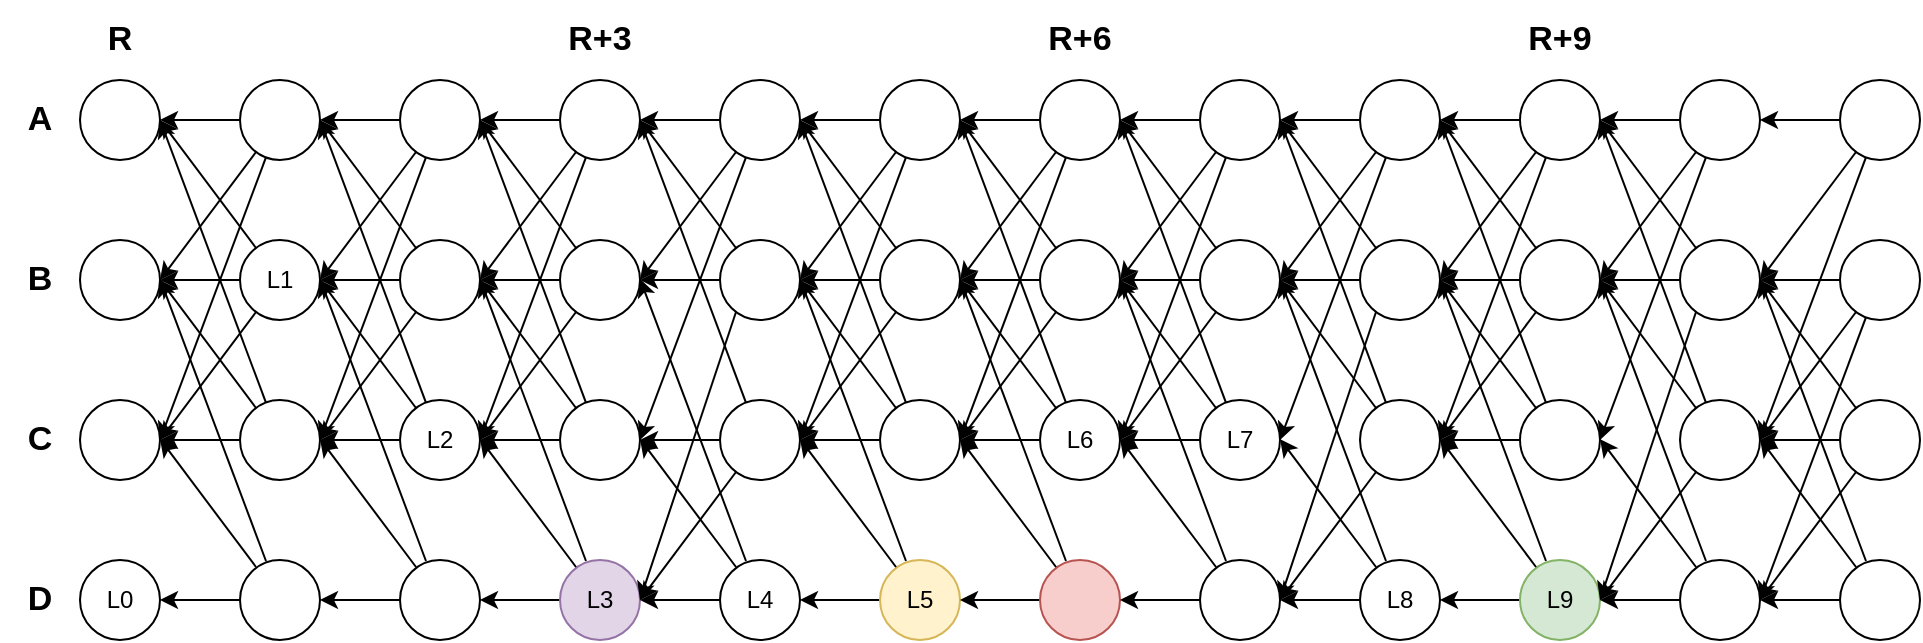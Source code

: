 <mxfile version="21.8.0" type="github">
  <diagram id="mJnQ7kA8vcGXTsiUwfmz" name="Page-1">
    <mxGraphModel dx="1003" dy="666" grid="1" gridSize="10" guides="1" tooltips="1" connect="1" arrows="1" fold="1" page="1" pageScale="1" pageWidth="827" pageHeight="1169" math="0" shadow="0">
      <root>
        <mxCell id="0" />
        <mxCell id="1" parent="0" />
        <mxCell id="a0pgNR50lADF92noRS6k-1" value="" style="ellipse;whiteSpace=wrap;html=1;aspect=fixed;" parent="1" vertex="1">
          <mxGeometry x="80" y="80" width="40" height="40" as="geometry" />
        </mxCell>
        <mxCell id="a0pgNR50lADF92noRS6k-2" value="&lt;b&gt;&lt;font style=&quot;font-size: 17px;&quot;&gt;A&lt;/font&gt;&lt;/b&gt;" style="text;html=1;align=center;verticalAlign=middle;whiteSpace=wrap;rounded=0;" parent="1" vertex="1">
          <mxGeometry x="40" y="80" width="40" height="40" as="geometry" />
        </mxCell>
        <mxCell id="a0pgNR50lADF92noRS6k-3" value="" style="ellipse;whiteSpace=wrap;html=1;aspect=fixed;" parent="1" vertex="1">
          <mxGeometry x="80" y="160" width="40" height="40" as="geometry" />
        </mxCell>
        <mxCell id="a0pgNR50lADF92noRS6k-4" value="&lt;b&gt;&lt;font style=&quot;font-size: 17px;&quot;&gt;B&lt;/font&gt;&lt;/b&gt;" style="text;html=1;align=center;verticalAlign=middle;whiteSpace=wrap;rounded=0;" parent="1" vertex="1">
          <mxGeometry x="40" y="160" width="40" height="40" as="geometry" />
        </mxCell>
        <mxCell id="a0pgNR50lADF92noRS6k-5" value="" style="ellipse;whiteSpace=wrap;html=1;aspect=fixed;" parent="1" vertex="1">
          <mxGeometry x="80" y="240" width="40" height="40" as="geometry" />
        </mxCell>
        <mxCell id="a0pgNR50lADF92noRS6k-6" value="&lt;b&gt;&lt;font style=&quot;font-size: 17px;&quot;&gt;C&lt;/font&gt;&lt;/b&gt;" style="text;html=1;align=center;verticalAlign=middle;whiteSpace=wrap;rounded=0;" parent="1" vertex="1">
          <mxGeometry x="40" y="240" width="40" height="40" as="geometry" />
        </mxCell>
        <mxCell id="a0pgNR50lADF92noRS6k-7" value="L0" style="ellipse;whiteSpace=wrap;html=1;aspect=fixed;" parent="1" vertex="1">
          <mxGeometry x="80" y="320" width="40" height="40" as="geometry" />
        </mxCell>
        <mxCell id="a0pgNR50lADF92noRS6k-8" value="&lt;b&gt;&lt;font style=&quot;font-size: 17px;&quot;&gt;D&lt;/font&gt;&lt;/b&gt;" style="text;html=1;align=center;verticalAlign=middle;whiteSpace=wrap;rounded=0;" parent="1" vertex="1">
          <mxGeometry x="40" y="320" width="40" height="40" as="geometry" />
        </mxCell>
        <mxCell id="a0pgNR50lADF92noRS6k-44" style="edgeStyle=orthogonalEdgeStyle;rounded=0;orthogonalLoop=1;jettySize=auto;html=1;entryX=1;entryY=0.5;entryDx=0;entryDy=0;" parent="1" source="a0pgNR50lADF92noRS6k-13" target="a0pgNR50lADF92noRS6k-1" edge="1">
          <mxGeometry relative="1" as="geometry" />
        </mxCell>
        <mxCell id="a0pgNR50lADF92noRS6k-45" style="rounded=0;orthogonalLoop=1;jettySize=auto;html=1;entryX=1;entryY=0.5;entryDx=0;entryDy=0;" parent="1" source="a0pgNR50lADF92noRS6k-13" target="a0pgNR50lADF92noRS6k-3" edge="1">
          <mxGeometry relative="1" as="geometry" />
        </mxCell>
        <mxCell id="a0pgNR50lADF92noRS6k-13" value="" style="ellipse;whiteSpace=wrap;html=1;aspect=fixed;" parent="1" vertex="1">
          <mxGeometry x="160" y="80" width="40" height="40" as="geometry" />
        </mxCell>
        <mxCell id="a0pgNR50lADF92noRS6k-245" style="edgeStyle=orthogonalEdgeStyle;rounded=0;orthogonalLoop=1;jettySize=auto;html=1;entryX=1;entryY=0.5;entryDx=0;entryDy=0;" parent="1" source="a0pgNR50lADF92noRS6k-14" target="a0pgNR50lADF92noRS6k-3" edge="1">
          <mxGeometry relative="1" as="geometry" />
        </mxCell>
        <mxCell id="a0pgNR50lADF92noRS6k-14" value="L1" style="ellipse;whiteSpace=wrap;html=1;aspect=fixed;" parent="1" vertex="1">
          <mxGeometry x="160" y="160" width="40" height="40" as="geometry" />
        </mxCell>
        <mxCell id="a0pgNR50lADF92noRS6k-246" style="edgeStyle=orthogonalEdgeStyle;rounded=0;orthogonalLoop=1;jettySize=auto;html=1;entryX=1;entryY=0.5;entryDx=0;entryDy=0;" parent="1" source="a0pgNR50lADF92noRS6k-15" target="a0pgNR50lADF92noRS6k-5" edge="1">
          <mxGeometry relative="1" as="geometry" />
        </mxCell>
        <mxCell id="a0pgNR50lADF92noRS6k-15" value="" style="ellipse;whiteSpace=wrap;html=1;aspect=fixed;" parent="1" vertex="1">
          <mxGeometry x="160" y="240" width="40" height="40" as="geometry" />
        </mxCell>
        <mxCell id="a0pgNR50lADF92noRS6k-244" style="edgeStyle=orthogonalEdgeStyle;rounded=0;orthogonalLoop=1;jettySize=auto;html=1;" parent="1" source="a0pgNR50lADF92noRS6k-16" edge="1">
          <mxGeometry relative="1" as="geometry">
            <mxPoint x="120" y="340" as="targetPoint" />
          </mxGeometry>
        </mxCell>
        <mxCell id="a0pgNR50lADF92noRS6k-16" value="" style="ellipse;whiteSpace=wrap;html=1;aspect=fixed;" parent="1" vertex="1">
          <mxGeometry x="160" y="320" width="40" height="40" as="geometry" />
        </mxCell>
        <mxCell id="a0pgNR50lADF92noRS6k-41" value="&lt;b&gt;&lt;font style=&quot;font-size: 17px;&quot;&gt;R&lt;/font&gt;&lt;/b&gt;" style="text;html=1;strokeColor=none;fillColor=none;align=center;verticalAlign=middle;whiteSpace=wrap;rounded=0;" parent="1" vertex="1">
          <mxGeometry x="80" y="40" width="40" height="40" as="geometry" />
        </mxCell>
        <mxCell id="a0pgNR50lADF92noRS6k-42" value="&lt;b&gt;&lt;font style=&quot;font-size: 17px;&quot;&gt;R+3&lt;/font&gt;&lt;/b&gt;" style="text;html=1;strokeColor=none;fillColor=none;align=center;verticalAlign=middle;whiteSpace=wrap;rounded=0;" parent="1" vertex="1">
          <mxGeometry x="320" y="40" width="40" height="40" as="geometry" />
        </mxCell>
        <mxCell id="a0pgNR50lADF92noRS6k-43" value="&lt;b&gt;&lt;font style=&quot;font-size: 17px;&quot;&gt;R+6&lt;/font&gt;&lt;/b&gt;" style="text;html=1;strokeColor=none;fillColor=none;align=center;verticalAlign=middle;whiteSpace=wrap;rounded=0;" parent="1" vertex="1">
          <mxGeometry x="560" y="40" width="40" height="40" as="geometry" />
        </mxCell>
        <mxCell id="a0pgNR50lADF92noRS6k-46" style="rounded=0;orthogonalLoop=1;jettySize=auto;html=1;entryX=1;entryY=0.5;entryDx=0;entryDy=0;" parent="1" source="a0pgNR50lADF92noRS6k-13" target="a0pgNR50lADF92noRS6k-5" edge="1">
          <mxGeometry relative="1" as="geometry">
            <mxPoint x="178" y="126" as="sourcePoint" />
            <mxPoint x="130" y="190" as="targetPoint" />
          </mxGeometry>
        </mxCell>
        <mxCell id="a0pgNR50lADF92noRS6k-68" style="rounded=0;orthogonalLoop=1;jettySize=auto;html=1;entryX=1;entryY=0.5;entryDx=0;entryDy=0;" parent="1" edge="1">
          <mxGeometry relative="1" as="geometry">
            <mxPoint x="168" y="196" as="sourcePoint" />
            <mxPoint x="120" y="260" as="targetPoint" />
          </mxGeometry>
        </mxCell>
        <mxCell id="a0pgNR50lADF92noRS6k-69" style="rounded=0;orthogonalLoop=1;jettySize=auto;html=1;entryX=1;entryY=0.5;entryDx=0;entryDy=0;" parent="1" source="a0pgNR50lADF92noRS6k-14" target="a0pgNR50lADF92noRS6k-1" edge="1">
          <mxGeometry relative="1" as="geometry">
            <mxPoint x="173" y="199" as="sourcePoint" />
            <mxPoint x="120" y="340" as="targetPoint" />
          </mxGeometry>
        </mxCell>
        <mxCell id="a0pgNR50lADF92noRS6k-89" style="rounded=0;orthogonalLoop=1;jettySize=auto;html=1;entryX=1;entryY=0.5;entryDx=0;entryDy=0;" parent="1" source="a0pgNR50lADF92noRS6k-15" target="a0pgNR50lADF92noRS6k-1" edge="1">
          <mxGeometry relative="1" as="geometry">
            <mxPoint x="168" y="276" as="sourcePoint" />
            <mxPoint x="120" y="340" as="targetPoint" />
          </mxGeometry>
        </mxCell>
        <mxCell id="a0pgNR50lADF92noRS6k-90" style="rounded=0;orthogonalLoop=1;jettySize=auto;html=1;entryX=1;entryY=0.5;entryDx=0;entryDy=0;" parent="1" edge="1">
          <mxGeometry relative="1" as="geometry">
            <mxPoint x="168" y="244" as="sourcePoint" />
            <mxPoint x="120" y="180" as="targetPoint" />
          </mxGeometry>
        </mxCell>
        <mxCell id="a0pgNR50lADF92noRS6k-98" style="rounded=0;orthogonalLoop=1;jettySize=auto;html=1;entryX=1;entryY=0.5;entryDx=0;entryDy=0;" parent="1" edge="1">
          <mxGeometry relative="1" as="geometry">
            <mxPoint x="173" y="320.5" as="sourcePoint" />
            <mxPoint x="120" y="179.5" as="targetPoint" />
          </mxGeometry>
        </mxCell>
        <mxCell id="a0pgNR50lADF92noRS6k-99" style="rounded=0;orthogonalLoop=1;jettySize=auto;html=1;entryX=1;entryY=0.5;entryDx=0;entryDy=0;" parent="1" edge="1">
          <mxGeometry relative="1" as="geometry">
            <mxPoint x="168" y="323.5" as="sourcePoint" />
            <mxPoint x="120" y="259.5" as="targetPoint" />
          </mxGeometry>
        </mxCell>
        <mxCell id="a0pgNR50lADF92noRS6k-133" style="rounded=0;orthogonalLoop=1;jettySize=auto;html=1;entryX=1;entryY=0.5;entryDx=0;entryDy=0;" parent="1" source="a0pgNR50lADF92noRS6k-134" edge="1">
          <mxGeometry relative="1" as="geometry">
            <mxPoint x="200" y="180" as="targetPoint" />
          </mxGeometry>
        </mxCell>
        <mxCell id="a0pgNR50lADF92noRS6k-250" style="edgeStyle=orthogonalEdgeStyle;rounded=0;orthogonalLoop=1;jettySize=auto;html=1;entryX=1;entryY=0.5;entryDx=0;entryDy=0;" parent="1" source="a0pgNR50lADF92noRS6k-134" target="a0pgNR50lADF92noRS6k-13" edge="1">
          <mxGeometry relative="1" as="geometry" />
        </mxCell>
        <mxCell id="a0pgNR50lADF92noRS6k-134" value="" style="ellipse;whiteSpace=wrap;html=1;aspect=fixed;" parent="1" vertex="1">
          <mxGeometry x="240" y="80" width="40" height="40" as="geometry" />
        </mxCell>
        <mxCell id="a0pgNR50lADF92noRS6k-249" style="edgeStyle=orthogonalEdgeStyle;rounded=0;orthogonalLoop=1;jettySize=auto;html=1;entryX=1;entryY=0.5;entryDx=0;entryDy=0;" parent="1" source="a0pgNR50lADF92noRS6k-135" target="a0pgNR50lADF92noRS6k-14" edge="1">
          <mxGeometry relative="1" as="geometry" />
        </mxCell>
        <mxCell id="a0pgNR50lADF92noRS6k-135" value="" style="ellipse;whiteSpace=wrap;html=1;aspect=fixed;" parent="1" vertex="1">
          <mxGeometry x="240" y="160" width="40" height="40" as="geometry" />
        </mxCell>
        <mxCell id="a0pgNR50lADF92noRS6k-248" style="edgeStyle=orthogonalEdgeStyle;rounded=0;orthogonalLoop=1;jettySize=auto;html=1;entryX=1;entryY=0.5;entryDx=0;entryDy=0;" parent="1" source="a0pgNR50lADF92noRS6k-136" target="a0pgNR50lADF92noRS6k-15" edge="1">
          <mxGeometry relative="1" as="geometry" />
        </mxCell>
        <mxCell id="a0pgNR50lADF92noRS6k-136" value="L2" style="ellipse;whiteSpace=wrap;html=1;aspect=fixed;" parent="1" vertex="1">
          <mxGeometry x="240" y="240" width="40" height="40" as="geometry" />
        </mxCell>
        <mxCell id="a0pgNR50lADF92noRS6k-247" style="edgeStyle=orthogonalEdgeStyle;rounded=0;orthogonalLoop=1;jettySize=auto;html=1;entryX=1;entryY=0.5;entryDx=0;entryDy=0;" parent="1" source="a0pgNR50lADF92noRS6k-137" target="a0pgNR50lADF92noRS6k-16" edge="1">
          <mxGeometry relative="1" as="geometry" />
        </mxCell>
        <mxCell id="a0pgNR50lADF92noRS6k-137" value="" style="ellipse;whiteSpace=wrap;html=1;aspect=fixed;" parent="1" vertex="1">
          <mxGeometry x="240" y="320" width="40" height="40" as="geometry" />
        </mxCell>
        <mxCell id="a0pgNR50lADF92noRS6k-138" style="rounded=0;orthogonalLoop=1;jettySize=auto;html=1;entryX=1;entryY=0.5;entryDx=0;entryDy=0;" parent="1" source="a0pgNR50lADF92noRS6k-134" edge="1">
          <mxGeometry relative="1" as="geometry">
            <mxPoint x="258" y="126" as="sourcePoint" />
            <mxPoint x="200" y="260" as="targetPoint" />
          </mxGeometry>
        </mxCell>
        <mxCell id="a0pgNR50lADF92noRS6k-140" style="rounded=0;orthogonalLoop=1;jettySize=auto;html=1;entryX=1;entryY=0.5;entryDx=0;entryDy=0;" parent="1" edge="1">
          <mxGeometry relative="1" as="geometry">
            <mxPoint x="248" y="196" as="sourcePoint" />
            <mxPoint x="200" y="260" as="targetPoint" />
          </mxGeometry>
        </mxCell>
        <mxCell id="a0pgNR50lADF92noRS6k-141" style="rounded=0;orthogonalLoop=1;jettySize=auto;html=1;entryX=1;entryY=0.5;entryDx=0;entryDy=0;" parent="1" source="a0pgNR50lADF92noRS6k-135" edge="1">
          <mxGeometry relative="1" as="geometry">
            <mxPoint x="253" y="199" as="sourcePoint" />
            <mxPoint x="200" y="100" as="targetPoint" />
          </mxGeometry>
        </mxCell>
        <mxCell id="a0pgNR50lADF92noRS6k-143" style="rounded=0;orthogonalLoop=1;jettySize=auto;html=1;entryX=1;entryY=0.5;entryDx=0;entryDy=0;" parent="1" source="a0pgNR50lADF92noRS6k-136" edge="1">
          <mxGeometry relative="1" as="geometry">
            <mxPoint x="248" y="276" as="sourcePoint" />
            <mxPoint x="200" y="100" as="targetPoint" />
          </mxGeometry>
        </mxCell>
        <mxCell id="a0pgNR50lADF92noRS6k-144" style="rounded=0;orthogonalLoop=1;jettySize=auto;html=1;entryX=1;entryY=0.5;entryDx=0;entryDy=0;" parent="1" edge="1">
          <mxGeometry relative="1" as="geometry">
            <mxPoint x="248" y="244" as="sourcePoint" />
            <mxPoint x="200" y="180" as="targetPoint" />
          </mxGeometry>
        </mxCell>
        <mxCell id="a0pgNR50lADF92noRS6k-146" style="rounded=0;orthogonalLoop=1;jettySize=auto;html=1;entryX=1;entryY=0.5;entryDx=0;entryDy=0;" parent="1" edge="1">
          <mxGeometry relative="1" as="geometry">
            <mxPoint x="253" y="320.5" as="sourcePoint" />
            <mxPoint x="200" y="179.5" as="targetPoint" />
          </mxGeometry>
        </mxCell>
        <mxCell id="a0pgNR50lADF92noRS6k-147" style="rounded=0;orthogonalLoop=1;jettySize=auto;html=1;entryX=1;entryY=0.5;entryDx=0;entryDy=0;" parent="1" edge="1">
          <mxGeometry relative="1" as="geometry">
            <mxPoint x="248" y="323.5" as="sourcePoint" />
            <mxPoint x="200" y="259.5" as="targetPoint" />
          </mxGeometry>
        </mxCell>
        <mxCell id="a0pgNR50lADF92noRS6k-251" style="edgeStyle=orthogonalEdgeStyle;rounded=0;orthogonalLoop=1;jettySize=auto;html=1;entryX=1;entryY=0.5;entryDx=0;entryDy=0;" parent="1" source="a0pgNR50lADF92noRS6k-253" edge="1">
          <mxGeometry relative="1" as="geometry">
            <mxPoint x="280" y="100" as="targetPoint" />
          </mxGeometry>
        </mxCell>
        <mxCell id="a0pgNR50lADF92noRS6k-252" style="rounded=0;orthogonalLoop=1;jettySize=auto;html=1;entryX=1;entryY=0.5;entryDx=0;entryDy=0;" parent="1" source="a0pgNR50lADF92noRS6k-253" edge="1">
          <mxGeometry relative="1" as="geometry">
            <mxPoint x="280" y="180" as="targetPoint" />
          </mxGeometry>
        </mxCell>
        <mxCell id="a0pgNR50lADF92noRS6k-253" value="" style="ellipse;whiteSpace=wrap;html=1;aspect=fixed;" parent="1" vertex="1">
          <mxGeometry x="320" y="80" width="40" height="40" as="geometry" />
        </mxCell>
        <mxCell id="a0pgNR50lADF92noRS6k-254" style="edgeStyle=orthogonalEdgeStyle;rounded=0;orthogonalLoop=1;jettySize=auto;html=1;entryX=1;entryY=0.5;entryDx=0;entryDy=0;" parent="1" source="a0pgNR50lADF92noRS6k-255" edge="1">
          <mxGeometry relative="1" as="geometry">
            <mxPoint x="280" y="180" as="targetPoint" />
          </mxGeometry>
        </mxCell>
        <mxCell id="a0pgNR50lADF92noRS6k-255" value="" style="ellipse;whiteSpace=wrap;html=1;aspect=fixed;" parent="1" vertex="1">
          <mxGeometry x="320" y="160" width="40" height="40" as="geometry" />
        </mxCell>
        <mxCell id="a0pgNR50lADF92noRS6k-256" style="edgeStyle=orthogonalEdgeStyle;rounded=0;orthogonalLoop=1;jettySize=auto;html=1;entryX=1;entryY=0.5;entryDx=0;entryDy=0;" parent="1" source="a0pgNR50lADF92noRS6k-257" edge="1">
          <mxGeometry relative="1" as="geometry">
            <mxPoint x="280" y="260" as="targetPoint" />
          </mxGeometry>
        </mxCell>
        <mxCell id="a0pgNR50lADF92noRS6k-257" value="" style="ellipse;whiteSpace=wrap;html=1;aspect=fixed;" parent="1" vertex="1">
          <mxGeometry x="320" y="240" width="40" height="40" as="geometry" />
        </mxCell>
        <mxCell id="a0pgNR50lADF92noRS6k-258" style="edgeStyle=orthogonalEdgeStyle;rounded=0;orthogonalLoop=1;jettySize=auto;html=1;" parent="1" source="a0pgNR50lADF92noRS6k-259" edge="1">
          <mxGeometry relative="1" as="geometry">
            <mxPoint x="280" y="340" as="targetPoint" />
          </mxGeometry>
        </mxCell>
        <mxCell id="a0pgNR50lADF92noRS6k-259" value="L3" style="ellipse;whiteSpace=wrap;html=1;aspect=fixed;fillColor=#e1d5e7;strokeColor=#9673a6;" parent="1" vertex="1">
          <mxGeometry x="320" y="320" width="40" height="40" as="geometry" />
        </mxCell>
        <mxCell id="a0pgNR50lADF92noRS6k-260" style="rounded=0;orthogonalLoop=1;jettySize=auto;html=1;entryX=1;entryY=0.5;entryDx=0;entryDy=0;" parent="1" source="a0pgNR50lADF92noRS6k-253" edge="1">
          <mxGeometry relative="1" as="geometry">
            <mxPoint x="338" y="126" as="sourcePoint" />
            <mxPoint x="280" y="260" as="targetPoint" />
          </mxGeometry>
        </mxCell>
        <mxCell id="a0pgNR50lADF92noRS6k-261" style="rounded=0;orthogonalLoop=1;jettySize=auto;html=1;entryX=1;entryY=0.5;entryDx=0;entryDy=0;" parent="1" edge="1">
          <mxGeometry relative="1" as="geometry">
            <mxPoint x="328" y="196" as="sourcePoint" />
            <mxPoint x="280" y="260" as="targetPoint" />
          </mxGeometry>
        </mxCell>
        <mxCell id="a0pgNR50lADF92noRS6k-262" style="rounded=0;orthogonalLoop=1;jettySize=auto;html=1;entryX=1;entryY=0.5;entryDx=0;entryDy=0;" parent="1" source="a0pgNR50lADF92noRS6k-255" edge="1">
          <mxGeometry relative="1" as="geometry">
            <mxPoint x="333" y="199" as="sourcePoint" />
            <mxPoint x="280" y="100" as="targetPoint" />
          </mxGeometry>
        </mxCell>
        <mxCell id="a0pgNR50lADF92noRS6k-263" style="rounded=0;orthogonalLoop=1;jettySize=auto;html=1;entryX=1;entryY=0.5;entryDx=0;entryDy=0;" parent="1" source="a0pgNR50lADF92noRS6k-257" edge="1">
          <mxGeometry relative="1" as="geometry">
            <mxPoint x="328" y="276" as="sourcePoint" />
            <mxPoint x="280" y="100" as="targetPoint" />
          </mxGeometry>
        </mxCell>
        <mxCell id="a0pgNR50lADF92noRS6k-264" style="rounded=0;orthogonalLoop=1;jettySize=auto;html=1;entryX=1;entryY=0.5;entryDx=0;entryDy=0;" parent="1" edge="1">
          <mxGeometry relative="1" as="geometry">
            <mxPoint x="328" y="244" as="sourcePoint" />
            <mxPoint x="280" y="180" as="targetPoint" />
          </mxGeometry>
        </mxCell>
        <mxCell id="a0pgNR50lADF92noRS6k-265" style="rounded=0;orthogonalLoop=1;jettySize=auto;html=1;entryX=1;entryY=0.5;entryDx=0;entryDy=0;" parent="1" edge="1">
          <mxGeometry relative="1" as="geometry">
            <mxPoint x="333" y="320.5" as="sourcePoint" />
            <mxPoint x="280" y="179.5" as="targetPoint" />
          </mxGeometry>
        </mxCell>
        <mxCell id="a0pgNR50lADF92noRS6k-266" style="rounded=0;orthogonalLoop=1;jettySize=auto;html=1;entryX=1;entryY=0.5;entryDx=0;entryDy=0;" parent="1" edge="1">
          <mxGeometry relative="1" as="geometry">
            <mxPoint x="328" y="323.5" as="sourcePoint" />
            <mxPoint x="280" y="259.5" as="targetPoint" />
          </mxGeometry>
        </mxCell>
        <mxCell id="a0pgNR50lADF92noRS6k-267" style="rounded=0;orthogonalLoop=1;jettySize=auto;html=1;entryX=1;entryY=0.5;entryDx=0;entryDy=0;" parent="1" source="a0pgNR50lADF92noRS6k-269" edge="1">
          <mxGeometry relative="1" as="geometry">
            <mxPoint x="360" y="180" as="targetPoint" />
          </mxGeometry>
        </mxCell>
        <mxCell id="a0pgNR50lADF92noRS6k-268" style="edgeStyle=orthogonalEdgeStyle;rounded=0;orthogonalLoop=1;jettySize=auto;html=1;entryX=1;entryY=0.5;entryDx=0;entryDy=0;" parent="1" source="a0pgNR50lADF92noRS6k-269" target="a0pgNR50lADF92noRS6k-253" edge="1">
          <mxGeometry relative="1" as="geometry" />
        </mxCell>
        <mxCell id="a0pgNR50lADF92noRS6k-269" value="" style="ellipse;whiteSpace=wrap;html=1;aspect=fixed;" parent="1" vertex="1">
          <mxGeometry x="400" y="80" width="40" height="40" as="geometry" />
        </mxCell>
        <mxCell id="a0pgNR50lADF92noRS6k-270" style="edgeStyle=orthogonalEdgeStyle;rounded=0;orthogonalLoop=1;jettySize=auto;html=1;entryX=1;entryY=0.5;entryDx=0;entryDy=0;" parent="1" source="a0pgNR50lADF92noRS6k-271" target="a0pgNR50lADF92noRS6k-255" edge="1">
          <mxGeometry relative="1" as="geometry" />
        </mxCell>
        <mxCell id="a0pgNR50lADF92noRS6k-271" value="" style="ellipse;whiteSpace=wrap;html=1;aspect=fixed;" parent="1" vertex="1">
          <mxGeometry x="400" y="160" width="40" height="40" as="geometry" />
        </mxCell>
        <mxCell id="a0pgNR50lADF92noRS6k-272" style="edgeStyle=orthogonalEdgeStyle;rounded=0;orthogonalLoop=1;jettySize=auto;html=1;entryX=1;entryY=0.5;entryDx=0;entryDy=0;" parent="1" source="a0pgNR50lADF92noRS6k-273" target="a0pgNR50lADF92noRS6k-257" edge="1">
          <mxGeometry relative="1" as="geometry" />
        </mxCell>
        <mxCell id="a0pgNR50lADF92noRS6k-273" value="" style="ellipse;whiteSpace=wrap;html=1;aspect=fixed;" parent="1" vertex="1">
          <mxGeometry x="400" y="240" width="40" height="40" as="geometry" />
        </mxCell>
        <mxCell id="a0pgNR50lADF92noRS6k-274" style="edgeStyle=orthogonalEdgeStyle;rounded=0;orthogonalLoop=1;jettySize=auto;html=1;entryX=1;entryY=0.5;entryDx=0;entryDy=0;" parent="1" source="a0pgNR50lADF92noRS6k-275" target="a0pgNR50lADF92noRS6k-259" edge="1">
          <mxGeometry relative="1" as="geometry" />
        </mxCell>
        <mxCell id="a0pgNR50lADF92noRS6k-275" value="L4" style="ellipse;whiteSpace=wrap;html=1;aspect=fixed;" parent="1" vertex="1">
          <mxGeometry x="400" y="320" width="40" height="40" as="geometry" />
        </mxCell>
        <mxCell id="a0pgNR50lADF92noRS6k-276" style="rounded=0;orthogonalLoop=1;jettySize=auto;html=1;entryX=1;entryY=0.5;entryDx=0;entryDy=0;" parent="1" source="a0pgNR50lADF92noRS6k-269" edge="1">
          <mxGeometry relative="1" as="geometry">
            <mxPoint x="418" y="126" as="sourcePoint" />
            <mxPoint x="360" y="260" as="targetPoint" />
          </mxGeometry>
        </mxCell>
        <mxCell id="a0pgNR50lADF92noRS6k-277" style="rounded=0;orthogonalLoop=1;jettySize=auto;html=1;entryX=1;entryY=0.5;entryDx=0;entryDy=0;" parent="1" edge="1" target="a0pgNR50lADF92noRS6k-259">
          <mxGeometry relative="1" as="geometry">
            <mxPoint x="408" y="196" as="sourcePoint" />
            <mxPoint x="360" y="260" as="targetPoint" />
          </mxGeometry>
        </mxCell>
        <mxCell id="a0pgNR50lADF92noRS6k-278" style="rounded=0;orthogonalLoop=1;jettySize=auto;html=1;entryX=1;entryY=0.5;entryDx=0;entryDy=0;" parent="1" source="a0pgNR50lADF92noRS6k-271" edge="1">
          <mxGeometry relative="1" as="geometry">
            <mxPoint x="413" y="199" as="sourcePoint" />
            <mxPoint x="360" y="100" as="targetPoint" />
          </mxGeometry>
        </mxCell>
        <mxCell id="a0pgNR50lADF92noRS6k-279" style="rounded=0;orthogonalLoop=1;jettySize=auto;html=1;entryX=1;entryY=0.5;entryDx=0;entryDy=0;" parent="1" source="a0pgNR50lADF92noRS6k-273" edge="1">
          <mxGeometry relative="1" as="geometry">
            <mxPoint x="408" y="276" as="sourcePoint" />
            <mxPoint x="360" y="100" as="targetPoint" />
          </mxGeometry>
        </mxCell>
        <mxCell id="a0pgNR50lADF92noRS6k-280" style="rounded=0;orthogonalLoop=1;jettySize=auto;html=1;entryX=1;entryY=0.5;entryDx=0;entryDy=0;" parent="1" edge="1" target="a0pgNR50lADF92noRS6k-259" source="a0pgNR50lADF92noRS6k-273">
          <mxGeometry relative="1" as="geometry">
            <mxPoint x="408" y="244" as="sourcePoint" />
            <mxPoint x="360" y="180" as="targetPoint" />
          </mxGeometry>
        </mxCell>
        <mxCell id="a0pgNR50lADF92noRS6k-281" style="rounded=0;orthogonalLoop=1;jettySize=auto;html=1;entryX=1;entryY=0.5;entryDx=0;entryDy=0;" parent="1" edge="1">
          <mxGeometry relative="1" as="geometry">
            <mxPoint x="413" y="320.5" as="sourcePoint" />
            <mxPoint x="360" y="179.5" as="targetPoint" />
          </mxGeometry>
        </mxCell>
        <mxCell id="a0pgNR50lADF92noRS6k-282" style="rounded=0;orthogonalLoop=1;jettySize=auto;html=1;entryX=1;entryY=0.5;entryDx=0;entryDy=0;" parent="1" edge="1">
          <mxGeometry relative="1" as="geometry">
            <mxPoint x="408" y="323.5" as="sourcePoint" />
            <mxPoint x="360" y="259.5" as="targetPoint" />
          </mxGeometry>
        </mxCell>
        <mxCell id="a0pgNR50lADF92noRS6k-283" style="edgeStyle=orthogonalEdgeStyle;rounded=0;orthogonalLoop=1;jettySize=auto;html=1;entryX=1;entryY=0.5;entryDx=0;entryDy=0;" parent="1" source="a0pgNR50lADF92noRS6k-285" edge="1">
          <mxGeometry relative="1" as="geometry">
            <mxPoint x="440" y="100" as="targetPoint" />
          </mxGeometry>
        </mxCell>
        <mxCell id="a0pgNR50lADF92noRS6k-284" style="rounded=0;orthogonalLoop=1;jettySize=auto;html=1;entryX=1;entryY=0.5;entryDx=0;entryDy=0;" parent="1" source="a0pgNR50lADF92noRS6k-285" edge="1">
          <mxGeometry relative="1" as="geometry">
            <mxPoint x="440" y="180" as="targetPoint" />
          </mxGeometry>
        </mxCell>
        <mxCell id="a0pgNR50lADF92noRS6k-285" value="" style="ellipse;whiteSpace=wrap;html=1;aspect=fixed;" parent="1" vertex="1">
          <mxGeometry x="480" y="80" width="40" height="40" as="geometry" />
        </mxCell>
        <mxCell id="a0pgNR50lADF92noRS6k-286" style="edgeStyle=orthogonalEdgeStyle;rounded=0;orthogonalLoop=1;jettySize=auto;html=1;entryX=1;entryY=0.5;entryDx=0;entryDy=0;" parent="1" source="a0pgNR50lADF92noRS6k-287" edge="1">
          <mxGeometry relative="1" as="geometry">
            <mxPoint x="440" y="180" as="targetPoint" />
          </mxGeometry>
        </mxCell>
        <mxCell id="a0pgNR50lADF92noRS6k-287" value="" style="ellipse;whiteSpace=wrap;html=1;aspect=fixed;" parent="1" vertex="1">
          <mxGeometry x="480" y="160" width="40" height="40" as="geometry" />
        </mxCell>
        <mxCell id="a0pgNR50lADF92noRS6k-288" style="edgeStyle=orthogonalEdgeStyle;rounded=0;orthogonalLoop=1;jettySize=auto;html=1;entryX=1;entryY=0.5;entryDx=0;entryDy=0;" parent="1" source="a0pgNR50lADF92noRS6k-289" edge="1">
          <mxGeometry relative="1" as="geometry">
            <mxPoint x="440" y="260" as="targetPoint" />
          </mxGeometry>
        </mxCell>
        <mxCell id="a0pgNR50lADF92noRS6k-289" value="" style="ellipse;whiteSpace=wrap;html=1;aspect=fixed;" parent="1" vertex="1">
          <mxGeometry x="480" y="240" width="40" height="40" as="geometry" />
        </mxCell>
        <mxCell id="a0pgNR50lADF92noRS6k-290" style="edgeStyle=orthogonalEdgeStyle;rounded=0;orthogonalLoop=1;jettySize=auto;html=1;" parent="1" source="a0pgNR50lADF92noRS6k-291" edge="1">
          <mxGeometry relative="1" as="geometry">
            <mxPoint x="440" y="340" as="targetPoint" />
          </mxGeometry>
        </mxCell>
        <mxCell id="a0pgNR50lADF92noRS6k-291" value="L5" style="ellipse;whiteSpace=wrap;html=1;aspect=fixed;fillColor=#fff2cc;strokeColor=#d6b656;" parent="1" vertex="1">
          <mxGeometry x="480" y="320" width="40" height="40" as="geometry" />
        </mxCell>
        <mxCell id="a0pgNR50lADF92noRS6k-292" style="rounded=0;orthogonalLoop=1;jettySize=auto;html=1;entryX=1;entryY=0.5;entryDx=0;entryDy=0;" parent="1" source="a0pgNR50lADF92noRS6k-285" edge="1">
          <mxGeometry relative="1" as="geometry">
            <mxPoint x="498" y="126" as="sourcePoint" />
            <mxPoint x="440" y="260" as="targetPoint" />
          </mxGeometry>
        </mxCell>
        <mxCell id="a0pgNR50lADF92noRS6k-293" style="rounded=0;orthogonalLoop=1;jettySize=auto;html=1;entryX=1;entryY=0.5;entryDx=0;entryDy=0;" parent="1" edge="1">
          <mxGeometry relative="1" as="geometry">
            <mxPoint x="488" y="196" as="sourcePoint" />
            <mxPoint x="440" y="260" as="targetPoint" />
          </mxGeometry>
        </mxCell>
        <mxCell id="a0pgNR50lADF92noRS6k-294" style="rounded=0;orthogonalLoop=1;jettySize=auto;html=1;entryX=1;entryY=0.5;entryDx=0;entryDy=0;" parent="1" source="a0pgNR50lADF92noRS6k-287" edge="1">
          <mxGeometry relative="1" as="geometry">
            <mxPoint x="493" y="199" as="sourcePoint" />
            <mxPoint x="440" y="100" as="targetPoint" />
          </mxGeometry>
        </mxCell>
        <mxCell id="a0pgNR50lADF92noRS6k-295" style="rounded=0;orthogonalLoop=1;jettySize=auto;html=1;entryX=1;entryY=0.5;entryDx=0;entryDy=0;" parent="1" source="a0pgNR50lADF92noRS6k-289" edge="1">
          <mxGeometry relative="1" as="geometry">
            <mxPoint x="488" y="276" as="sourcePoint" />
            <mxPoint x="440" y="100" as="targetPoint" />
          </mxGeometry>
        </mxCell>
        <mxCell id="a0pgNR50lADF92noRS6k-296" style="rounded=0;orthogonalLoop=1;jettySize=auto;html=1;entryX=1;entryY=0.5;entryDx=0;entryDy=0;" parent="1" edge="1">
          <mxGeometry relative="1" as="geometry">
            <mxPoint x="488" y="244" as="sourcePoint" />
            <mxPoint x="440" y="180" as="targetPoint" />
          </mxGeometry>
        </mxCell>
        <mxCell id="a0pgNR50lADF92noRS6k-297" style="rounded=0;orthogonalLoop=1;jettySize=auto;html=1;entryX=1;entryY=0.5;entryDx=0;entryDy=0;" parent="1" edge="1">
          <mxGeometry relative="1" as="geometry">
            <mxPoint x="493" y="320.5" as="sourcePoint" />
            <mxPoint x="440" y="179.5" as="targetPoint" />
          </mxGeometry>
        </mxCell>
        <mxCell id="a0pgNR50lADF92noRS6k-298" style="rounded=0;orthogonalLoop=1;jettySize=auto;html=1;entryX=1;entryY=0.5;entryDx=0;entryDy=0;" parent="1" edge="1">
          <mxGeometry relative="1" as="geometry">
            <mxPoint x="488" y="323.5" as="sourcePoint" />
            <mxPoint x="440" y="259.5" as="targetPoint" />
          </mxGeometry>
        </mxCell>
        <mxCell id="a0pgNR50lADF92noRS6k-299" style="rounded=0;orthogonalLoop=1;jettySize=auto;html=1;entryX=1;entryY=0.5;entryDx=0;entryDy=0;" parent="1" source="a0pgNR50lADF92noRS6k-301" edge="1">
          <mxGeometry relative="1" as="geometry">
            <mxPoint x="520" y="180" as="targetPoint" />
          </mxGeometry>
        </mxCell>
        <mxCell id="a0pgNR50lADF92noRS6k-300" style="edgeStyle=orthogonalEdgeStyle;rounded=0;orthogonalLoop=1;jettySize=auto;html=1;entryX=1;entryY=0.5;entryDx=0;entryDy=0;" parent="1" source="a0pgNR50lADF92noRS6k-301" target="a0pgNR50lADF92noRS6k-285" edge="1">
          <mxGeometry relative="1" as="geometry" />
        </mxCell>
        <mxCell id="a0pgNR50lADF92noRS6k-301" value="" style="ellipse;whiteSpace=wrap;html=1;aspect=fixed;" parent="1" vertex="1">
          <mxGeometry x="560" y="80" width="40" height="40" as="geometry" />
        </mxCell>
        <mxCell id="a0pgNR50lADF92noRS6k-302" style="edgeStyle=orthogonalEdgeStyle;rounded=0;orthogonalLoop=1;jettySize=auto;html=1;entryX=1;entryY=0.5;entryDx=0;entryDy=0;" parent="1" source="a0pgNR50lADF92noRS6k-303" target="a0pgNR50lADF92noRS6k-287" edge="1">
          <mxGeometry relative="1" as="geometry" />
        </mxCell>
        <mxCell id="a0pgNR50lADF92noRS6k-303" value="" style="ellipse;whiteSpace=wrap;html=1;aspect=fixed;" parent="1" vertex="1">
          <mxGeometry x="560" y="160" width="40" height="40" as="geometry" />
        </mxCell>
        <mxCell id="a0pgNR50lADF92noRS6k-304" style="edgeStyle=orthogonalEdgeStyle;rounded=0;orthogonalLoop=1;jettySize=auto;html=1;entryX=1;entryY=0.5;entryDx=0;entryDy=0;" parent="1" source="a0pgNR50lADF92noRS6k-305" target="a0pgNR50lADF92noRS6k-289" edge="1">
          <mxGeometry relative="1" as="geometry" />
        </mxCell>
        <mxCell id="a0pgNR50lADF92noRS6k-305" value="L6" style="ellipse;whiteSpace=wrap;html=1;aspect=fixed;" parent="1" vertex="1">
          <mxGeometry x="560" y="240" width="40" height="40" as="geometry" />
        </mxCell>
        <mxCell id="a0pgNR50lADF92noRS6k-306" style="edgeStyle=orthogonalEdgeStyle;rounded=0;orthogonalLoop=1;jettySize=auto;html=1;entryX=1;entryY=0.5;entryDx=0;entryDy=0;" parent="1" source="a0pgNR50lADF92noRS6k-307" target="a0pgNR50lADF92noRS6k-291" edge="1">
          <mxGeometry relative="1" as="geometry" />
        </mxCell>
        <mxCell id="a0pgNR50lADF92noRS6k-307" value="" style="ellipse;whiteSpace=wrap;html=1;aspect=fixed;fillColor=#f8cecc;strokeColor=#b85450;" parent="1" vertex="1">
          <mxGeometry x="560" y="320" width="40" height="40" as="geometry" />
        </mxCell>
        <mxCell id="a0pgNR50lADF92noRS6k-308" style="rounded=0;orthogonalLoop=1;jettySize=auto;html=1;entryX=1;entryY=0.5;entryDx=0;entryDy=0;" parent="1" source="a0pgNR50lADF92noRS6k-301" edge="1">
          <mxGeometry relative="1" as="geometry">
            <mxPoint x="578" y="126" as="sourcePoint" />
            <mxPoint x="520" y="260" as="targetPoint" />
          </mxGeometry>
        </mxCell>
        <mxCell id="a0pgNR50lADF92noRS6k-309" style="rounded=0;orthogonalLoop=1;jettySize=auto;html=1;entryX=1;entryY=0.5;entryDx=0;entryDy=0;" parent="1" edge="1">
          <mxGeometry relative="1" as="geometry">
            <mxPoint x="568" y="196" as="sourcePoint" />
            <mxPoint x="520" y="260" as="targetPoint" />
          </mxGeometry>
        </mxCell>
        <mxCell id="a0pgNR50lADF92noRS6k-310" style="rounded=0;orthogonalLoop=1;jettySize=auto;html=1;entryX=1;entryY=0.5;entryDx=0;entryDy=0;" parent="1" source="a0pgNR50lADF92noRS6k-303" edge="1">
          <mxGeometry relative="1" as="geometry">
            <mxPoint x="573" y="199" as="sourcePoint" />
            <mxPoint x="520" y="100" as="targetPoint" />
          </mxGeometry>
        </mxCell>
        <mxCell id="a0pgNR50lADF92noRS6k-311" style="rounded=0;orthogonalLoop=1;jettySize=auto;html=1;entryX=1;entryY=0.5;entryDx=0;entryDy=0;" parent="1" source="a0pgNR50lADF92noRS6k-305" edge="1">
          <mxGeometry relative="1" as="geometry">
            <mxPoint x="568" y="276" as="sourcePoint" />
            <mxPoint x="520" y="100" as="targetPoint" />
          </mxGeometry>
        </mxCell>
        <mxCell id="a0pgNR50lADF92noRS6k-312" style="rounded=0;orthogonalLoop=1;jettySize=auto;html=1;entryX=1;entryY=0.5;entryDx=0;entryDy=0;" parent="1" edge="1">
          <mxGeometry relative="1" as="geometry">
            <mxPoint x="568" y="244" as="sourcePoint" />
            <mxPoint x="520" y="180" as="targetPoint" />
          </mxGeometry>
        </mxCell>
        <mxCell id="a0pgNR50lADF92noRS6k-313" style="rounded=0;orthogonalLoop=1;jettySize=auto;html=1;entryX=1;entryY=0.5;entryDx=0;entryDy=0;" parent="1" edge="1">
          <mxGeometry relative="1" as="geometry">
            <mxPoint x="573" y="320.5" as="sourcePoint" />
            <mxPoint x="520" y="179.5" as="targetPoint" />
          </mxGeometry>
        </mxCell>
        <mxCell id="a0pgNR50lADF92noRS6k-314" style="rounded=0;orthogonalLoop=1;jettySize=auto;html=1;entryX=1;entryY=0.5;entryDx=0;entryDy=0;" parent="1" edge="1">
          <mxGeometry relative="1" as="geometry">
            <mxPoint x="568" y="323.5" as="sourcePoint" />
            <mxPoint x="520" y="259.5" as="targetPoint" />
          </mxGeometry>
        </mxCell>
        <mxCell id="a0pgNR50lADF92noRS6k-315" style="edgeStyle=orthogonalEdgeStyle;rounded=0;orthogonalLoop=1;jettySize=auto;html=1;entryX=1;entryY=0.5;entryDx=0;entryDy=0;" parent="1" source="a0pgNR50lADF92noRS6k-317" edge="1">
          <mxGeometry relative="1" as="geometry">
            <mxPoint x="600" y="100" as="targetPoint" />
          </mxGeometry>
        </mxCell>
        <mxCell id="a0pgNR50lADF92noRS6k-316" style="rounded=0;orthogonalLoop=1;jettySize=auto;html=1;entryX=1;entryY=0.5;entryDx=0;entryDy=0;" parent="1" source="a0pgNR50lADF92noRS6k-317" edge="1">
          <mxGeometry relative="1" as="geometry">
            <mxPoint x="600" y="180" as="targetPoint" />
          </mxGeometry>
        </mxCell>
        <mxCell id="a0pgNR50lADF92noRS6k-317" value="" style="ellipse;whiteSpace=wrap;html=1;aspect=fixed;" parent="1" vertex="1">
          <mxGeometry x="640" y="80" width="40" height="40" as="geometry" />
        </mxCell>
        <mxCell id="a0pgNR50lADF92noRS6k-318" style="edgeStyle=orthogonalEdgeStyle;rounded=0;orthogonalLoop=1;jettySize=auto;html=1;entryX=1;entryY=0.5;entryDx=0;entryDy=0;" parent="1" source="a0pgNR50lADF92noRS6k-319" edge="1">
          <mxGeometry relative="1" as="geometry">
            <mxPoint x="600" y="180" as="targetPoint" />
          </mxGeometry>
        </mxCell>
        <mxCell id="a0pgNR50lADF92noRS6k-319" value="" style="ellipse;whiteSpace=wrap;html=1;aspect=fixed;" parent="1" vertex="1">
          <mxGeometry x="640" y="160" width="40" height="40" as="geometry" />
        </mxCell>
        <mxCell id="a0pgNR50lADF92noRS6k-320" style="edgeStyle=orthogonalEdgeStyle;rounded=0;orthogonalLoop=1;jettySize=auto;html=1;entryX=1;entryY=0.5;entryDx=0;entryDy=0;" parent="1" source="a0pgNR50lADF92noRS6k-321" edge="1">
          <mxGeometry relative="1" as="geometry">
            <mxPoint x="600" y="260" as="targetPoint" />
          </mxGeometry>
        </mxCell>
        <mxCell id="a0pgNR50lADF92noRS6k-321" value="L7" style="ellipse;whiteSpace=wrap;html=1;aspect=fixed;" parent="1" vertex="1">
          <mxGeometry x="640" y="240" width="40" height="40" as="geometry" />
        </mxCell>
        <mxCell id="a0pgNR50lADF92noRS6k-322" style="edgeStyle=orthogonalEdgeStyle;rounded=0;orthogonalLoop=1;jettySize=auto;html=1;" parent="1" source="a0pgNR50lADF92noRS6k-323" edge="1">
          <mxGeometry relative="1" as="geometry">
            <mxPoint x="600" y="340" as="targetPoint" />
          </mxGeometry>
        </mxCell>
        <mxCell id="a0pgNR50lADF92noRS6k-323" value="" style="ellipse;whiteSpace=wrap;html=1;aspect=fixed;" parent="1" vertex="1">
          <mxGeometry x="640" y="320" width="40" height="40" as="geometry" />
        </mxCell>
        <mxCell id="a0pgNR50lADF92noRS6k-324" style="rounded=0;orthogonalLoop=1;jettySize=auto;html=1;entryX=1;entryY=0.5;entryDx=0;entryDy=0;" parent="1" source="a0pgNR50lADF92noRS6k-317" edge="1">
          <mxGeometry relative="1" as="geometry">
            <mxPoint x="658" y="126" as="sourcePoint" />
            <mxPoint x="600" y="260" as="targetPoint" />
          </mxGeometry>
        </mxCell>
        <mxCell id="a0pgNR50lADF92noRS6k-325" style="rounded=0;orthogonalLoop=1;jettySize=auto;html=1;entryX=1;entryY=0.5;entryDx=0;entryDy=0;" parent="1" edge="1">
          <mxGeometry relative="1" as="geometry">
            <mxPoint x="648" y="196" as="sourcePoint" />
            <mxPoint x="600" y="260" as="targetPoint" />
          </mxGeometry>
        </mxCell>
        <mxCell id="a0pgNR50lADF92noRS6k-326" style="rounded=0;orthogonalLoop=1;jettySize=auto;html=1;entryX=1;entryY=0.5;entryDx=0;entryDy=0;" parent="1" source="a0pgNR50lADF92noRS6k-319" edge="1">
          <mxGeometry relative="1" as="geometry">
            <mxPoint x="653" y="199" as="sourcePoint" />
            <mxPoint x="600" y="100" as="targetPoint" />
          </mxGeometry>
        </mxCell>
        <mxCell id="a0pgNR50lADF92noRS6k-327" style="rounded=0;orthogonalLoop=1;jettySize=auto;html=1;entryX=1;entryY=0.5;entryDx=0;entryDy=0;" parent="1" source="a0pgNR50lADF92noRS6k-321" edge="1">
          <mxGeometry relative="1" as="geometry">
            <mxPoint x="648" y="276" as="sourcePoint" />
            <mxPoint x="600" y="100" as="targetPoint" />
          </mxGeometry>
        </mxCell>
        <mxCell id="a0pgNR50lADF92noRS6k-328" style="rounded=0;orthogonalLoop=1;jettySize=auto;html=1;entryX=1;entryY=0.5;entryDx=0;entryDy=0;" parent="1" edge="1">
          <mxGeometry relative="1" as="geometry">
            <mxPoint x="648" y="244" as="sourcePoint" />
            <mxPoint x="600" y="180" as="targetPoint" />
          </mxGeometry>
        </mxCell>
        <mxCell id="a0pgNR50lADF92noRS6k-329" style="rounded=0;orthogonalLoop=1;jettySize=auto;html=1;entryX=1;entryY=0.5;entryDx=0;entryDy=0;" parent="1" edge="1">
          <mxGeometry relative="1" as="geometry">
            <mxPoint x="653" y="320.5" as="sourcePoint" />
            <mxPoint x="600" y="179.5" as="targetPoint" />
          </mxGeometry>
        </mxCell>
        <mxCell id="a0pgNR50lADF92noRS6k-330" style="rounded=0;orthogonalLoop=1;jettySize=auto;html=1;entryX=1;entryY=0.5;entryDx=0;entryDy=0;" parent="1" edge="1">
          <mxGeometry relative="1" as="geometry">
            <mxPoint x="648" y="323.5" as="sourcePoint" />
            <mxPoint x="600" y="259.5" as="targetPoint" />
          </mxGeometry>
        </mxCell>
        <mxCell id="a0pgNR50lADF92noRS6k-331" style="rounded=0;orthogonalLoop=1;jettySize=auto;html=1;entryX=1;entryY=0.5;entryDx=0;entryDy=0;" parent="1" source="a0pgNR50lADF92noRS6k-333" edge="1">
          <mxGeometry relative="1" as="geometry">
            <mxPoint x="680" y="180" as="targetPoint" />
          </mxGeometry>
        </mxCell>
        <mxCell id="a0pgNR50lADF92noRS6k-332" style="edgeStyle=orthogonalEdgeStyle;rounded=0;orthogonalLoop=1;jettySize=auto;html=1;entryX=1;entryY=0.5;entryDx=0;entryDy=0;" parent="1" source="a0pgNR50lADF92noRS6k-333" target="a0pgNR50lADF92noRS6k-317" edge="1">
          <mxGeometry relative="1" as="geometry" />
        </mxCell>
        <mxCell id="a0pgNR50lADF92noRS6k-333" value="" style="ellipse;whiteSpace=wrap;html=1;aspect=fixed;" parent="1" vertex="1">
          <mxGeometry x="720" y="80" width="40" height="40" as="geometry" />
        </mxCell>
        <mxCell id="a0pgNR50lADF92noRS6k-334" style="edgeStyle=orthogonalEdgeStyle;rounded=0;orthogonalLoop=1;jettySize=auto;html=1;entryX=1;entryY=0.5;entryDx=0;entryDy=0;" parent="1" source="a0pgNR50lADF92noRS6k-335" target="a0pgNR50lADF92noRS6k-319" edge="1">
          <mxGeometry relative="1" as="geometry" />
        </mxCell>
        <mxCell id="a0pgNR50lADF92noRS6k-335" value="" style="ellipse;whiteSpace=wrap;html=1;aspect=fixed;" parent="1" vertex="1">
          <mxGeometry x="720" y="160" width="40" height="40" as="geometry" />
        </mxCell>
        <mxCell id="a0pgNR50lADF92noRS6k-336" style="rounded=0;orthogonalLoop=1;jettySize=auto;html=1;entryX=1;entryY=0.5;entryDx=0;entryDy=0;" parent="1" source="a0pgNR50lADF92noRS6k-337" target="a0pgNR50lADF92noRS6k-323" edge="1">
          <mxGeometry relative="1" as="geometry" />
        </mxCell>
        <mxCell id="a0pgNR50lADF92noRS6k-337" value="" style="ellipse;whiteSpace=wrap;html=1;aspect=fixed;" parent="1" vertex="1">
          <mxGeometry x="720" y="240" width="40" height="40" as="geometry" />
        </mxCell>
        <mxCell id="a0pgNR50lADF92noRS6k-338" style="edgeStyle=orthogonalEdgeStyle;rounded=0;orthogonalLoop=1;jettySize=auto;html=1;entryX=1;entryY=0.5;entryDx=0;entryDy=0;" parent="1" source="a0pgNR50lADF92noRS6k-339" target="a0pgNR50lADF92noRS6k-323" edge="1">
          <mxGeometry relative="1" as="geometry" />
        </mxCell>
        <mxCell id="a0pgNR50lADF92noRS6k-339" value="L8" style="ellipse;whiteSpace=wrap;html=1;aspect=fixed;" parent="1" vertex="1">
          <mxGeometry x="720" y="320" width="40" height="40" as="geometry" />
        </mxCell>
        <mxCell id="a0pgNR50lADF92noRS6k-340" style="rounded=0;orthogonalLoop=1;jettySize=auto;html=1;entryX=1;entryY=0.5;entryDx=0;entryDy=0;" parent="1" source="a0pgNR50lADF92noRS6k-333" edge="1">
          <mxGeometry relative="1" as="geometry">
            <mxPoint x="738" y="126" as="sourcePoint" />
            <mxPoint x="680" y="260" as="targetPoint" />
          </mxGeometry>
        </mxCell>
        <mxCell id="a0pgNR50lADF92noRS6k-341" style="rounded=0;orthogonalLoop=1;jettySize=auto;html=1;entryX=1;entryY=0.5;entryDx=0;entryDy=0;" parent="1" target="a0pgNR50lADF92noRS6k-323" edge="1">
          <mxGeometry relative="1" as="geometry">
            <mxPoint x="728" y="196" as="sourcePoint" />
            <mxPoint x="680" y="260" as="targetPoint" />
          </mxGeometry>
        </mxCell>
        <mxCell id="a0pgNR50lADF92noRS6k-342" style="rounded=0;orthogonalLoop=1;jettySize=auto;html=1;entryX=1;entryY=0.5;entryDx=0;entryDy=0;" parent="1" source="a0pgNR50lADF92noRS6k-335" edge="1">
          <mxGeometry relative="1" as="geometry">
            <mxPoint x="733" y="199" as="sourcePoint" />
            <mxPoint x="680" y="100" as="targetPoint" />
          </mxGeometry>
        </mxCell>
        <mxCell id="a0pgNR50lADF92noRS6k-343" style="rounded=0;orthogonalLoop=1;jettySize=auto;html=1;entryX=1;entryY=0.5;entryDx=0;entryDy=0;" parent="1" source="a0pgNR50lADF92noRS6k-337" edge="1">
          <mxGeometry relative="1" as="geometry">
            <mxPoint x="728" y="276" as="sourcePoint" />
            <mxPoint x="680" y="100" as="targetPoint" />
          </mxGeometry>
        </mxCell>
        <mxCell id="a0pgNR50lADF92noRS6k-344" style="rounded=0;orthogonalLoop=1;jettySize=auto;html=1;entryX=1;entryY=0.5;entryDx=0;entryDy=0;" parent="1" edge="1">
          <mxGeometry relative="1" as="geometry">
            <mxPoint x="728" y="244" as="sourcePoint" />
            <mxPoint x="680" y="180" as="targetPoint" />
          </mxGeometry>
        </mxCell>
        <mxCell id="a0pgNR50lADF92noRS6k-345" style="rounded=0;orthogonalLoop=1;jettySize=auto;html=1;entryX=1;entryY=0.5;entryDx=0;entryDy=0;" parent="1" edge="1">
          <mxGeometry relative="1" as="geometry">
            <mxPoint x="733" y="320.5" as="sourcePoint" />
            <mxPoint x="680" y="179.5" as="targetPoint" />
          </mxGeometry>
        </mxCell>
        <mxCell id="a0pgNR50lADF92noRS6k-346" style="rounded=0;orthogonalLoop=1;jettySize=auto;html=1;entryX=1;entryY=0.5;entryDx=0;entryDy=0;" parent="1" edge="1">
          <mxGeometry relative="1" as="geometry">
            <mxPoint x="728" y="323.5" as="sourcePoint" />
            <mxPoint x="680" y="259.5" as="targetPoint" />
          </mxGeometry>
        </mxCell>
        <mxCell id="a0pgNR50lADF92noRS6k-347" style="rounded=0;orthogonalLoop=1;jettySize=auto;html=1;entryX=1;entryY=0.5;entryDx=0;entryDy=0;" parent="1" source="a0pgNR50lADF92noRS6k-349" edge="1">
          <mxGeometry relative="1" as="geometry">
            <mxPoint x="760" y="180" as="targetPoint" />
          </mxGeometry>
        </mxCell>
        <mxCell id="a0pgNR50lADF92noRS6k-348" style="edgeStyle=orthogonalEdgeStyle;rounded=0;orthogonalLoop=1;jettySize=auto;html=1;entryX=1;entryY=0.5;entryDx=0;entryDy=0;" parent="1" source="a0pgNR50lADF92noRS6k-349" edge="1">
          <mxGeometry relative="1" as="geometry">
            <mxPoint x="760" y="100" as="targetPoint" />
          </mxGeometry>
        </mxCell>
        <mxCell id="a0pgNR50lADF92noRS6k-349" value="" style="ellipse;whiteSpace=wrap;html=1;aspect=fixed;" parent="1" vertex="1">
          <mxGeometry x="800" y="80" width="40" height="40" as="geometry" />
        </mxCell>
        <mxCell id="a0pgNR50lADF92noRS6k-350" style="edgeStyle=orthogonalEdgeStyle;rounded=0;orthogonalLoop=1;jettySize=auto;html=1;entryX=1;entryY=0.5;entryDx=0;entryDy=0;" parent="1" source="a0pgNR50lADF92noRS6k-351" edge="1">
          <mxGeometry relative="1" as="geometry">
            <mxPoint x="760" y="180" as="targetPoint" />
          </mxGeometry>
        </mxCell>
        <mxCell id="a0pgNR50lADF92noRS6k-351" value="" style="ellipse;whiteSpace=wrap;html=1;aspect=fixed;" parent="1" vertex="1">
          <mxGeometry x="800" y="160" width="40" height="40" as="geometry" />
        </mxCell>
        <mxCell id="a0pgNR50lADF92noRS6k-352" style="edgeStyle=orthogonalEdgeStyle;rounded=0;orthogonalLoop=1;jettySize=auto;html=1;entryX=1;entryY=0.5;entryDx=0;entryDy=0;" parent="1" source="a0pgNR50lADF92noRS6k-353" edge="1">
          <mxGeometry relative="1" as="geometry">
            <mxPoint x="760" y="260" as="targetPoint" />
          </mxGeometry>
        </mxCell>
        <mxCell id="a0pgNR50lADF92noRS6k-353" value="" style="ellipse;whiteSpace=wrap;html=1;aspect=fixed;" parent="1" vertex="1">
          <mxGeometry x="800" y="240" width="40" height="40" as="geometry" />
        </mxCell>
        <mxCell id="a0pgNR50lADF92noRS6k-354" style="edgeStyle=orthogonalEdgeStyle;rounded=0;orthogonalLoop=1;jettySize=auto;html=1;entryX=1;entryY=0.5;entryDx=0;entryDy=0;" parent="1" source="a0pgNR50lADF92noRS6k-355" edge="1">
          <mxGeometry relative="1" as="geometry">
            <mxPoint x="760" y="340" as="targetPoint" />
          </mxGeometry>
        </mxCell>
        <mxCell id="a0pgNR50lADF92noRS6k-355" value="L9" style="ellipse;whiteSpace=wrap;html=1;aspect=fixed;fillColor=#d5e8d4;strokeColor=#82b366;" parent="1" vertex="1">
          <mxGeometry x="800" y="320" width="40" height="40" as="geometry" />
        </mxCell>
        <mxCell id="a0pgNR50lADF92noRS6k-356" style="rounded=0;orthogonalLoop=1;jettySize=auto;html=1;entryX=1;entryY=0.5;entryDx=0;entryDy=0;" parent="1" source="a0pgNR50lADF92noRS6k-349" edge="1">
          <mxGeometry relative="1" as="geometry">
            <mxPoint x="818" y="126" as="sourcePoint" />
            <mxPoint x="760" y="260" as="targetPoint" />
          </mxGeometry>
        </mxCell>
        <mxCell id="a0pgNR50lADF92noRS6k-357" style="rounded=0;orthogonalLoop=1;jettySize=auto;html=1;entryX=1;entryY=0.5;entryDx=0;entryDy=0;" parent="1" edge="1">
          <mxGeometry relative="1" as="geometry">
            <mxPoint x="808" y="196" as="sourcePoint" />
            <mxPoint x="760" y="260" as="targetPoint" />
          </mxGeometry>
        </mxCell>
        <mxCell id="a0pgNR50lADF92noRS6k-358" style="rounded=0;orthogonalLoop=1;jettySize=auto;html=1;entryX=1;entryY=0.5;entryDx=0;entryDy=0;" parent="1" source="a0pgNR50lADF92noRS6k-351" edge="1">
          <mxGeometry relative="1" as="geometry">
            <mxPoint x="813" y="199" as="sourcePoint" />
            <mxPoint x="760" y="100" as="targetPoint" />
          </mxGeometry>
        </mxCell>
        <mxCell id="a0pgNR50lADF92noRS6k-359" style="rounded=0;orthogonalLoop=1;jettySize=auto;html=1;entryX=1;entryY=0.5;entryDx=0;entryDy=0;" parent="1" source="a0pgNR50lADF92noRS6k-353" edge="1">
          <mxGeometry relative="1" as="geometry">
            <mxPoint x="808" y="276" as="sourcePoint" />
            <mxPoint x="760" y="100" as="targetPoint" />
          </mxGeometry>
        </mxCell>
        <mxCell id="a0pgNR50lADF92noRS6k-360" style="rounded=0;orthogonalLoop=1;jettySize=auto;html=1;entryX=1;entryY=0.5;entryDx=0;entryDy=0;" parent="1" edge="1">
          <mxGeometry relative="1" as="geometry">
            <mxPoint x="808" y="244" as="sourcePoint" />
            <mxPoint x="760" y="180" as="targetPoint" />
          </mxGeometry>
        </mxCell>
        <mxCell id="a0pgNR50lADF92noRS6k-361" style="rounded=0;orthogonalLoop=1;jettySize=auto;html=1;entryX=1;entryY=0.5;entryDx=0;entryDy=0;" parent="1" edge="1">
          <mxGeometry relative="1" as="geometry">
            <mxPoint x="813" y="320.5" as="sourcePoint" />
            <mxPoint x="760" y="179.5" as="targetPoint" />
          </mxGeometry>
        </mxCell>
        <mxCell id="a0pgNR50lADF92noRS6k-362" style="rounded=0;orthogonalLoop=1;jettySize=auto;html=1;entryX=1;entryY=0.5;entryDx=0;entryDy=0;" parent="1" edge="1">
          <mxGeometry relative="1" as="geometry">
            <mxPoint x="808" y="323.5" as="sourcePoint" />
            <mxPoint x="760" y="259.5" as="targetPoint" />
          </mxGeometry>
        </mxCell>
        <mxCell id="a0pgNR50lADF92noRS6k-363" value="&lt;b&gt;&lt;font style=&quot;font-size: 17px;&quot;&gt;R+9&lt;/font&gt;&lt;/b&gt;" style="text;html=1;strokeColor=none;fillColor=none;align=center;verticalAlign=middle;whiteSpace=wrap;rounded=0;" parent="1" vertex="1">
          <mxGeometry x="800" y="40" width="40" height="40" as="geometry" />
        </mxCell>
        <mxCell id="a0pgNR50lADF92noRS6k-364" style="rounded=0;orthogonalLoop=1;jettySize=auto;html=1;entryX=1;entryY=0.5;entryDx=0;entryDy=0;" parent="1" source="a0pgNR50lADF92noRS6k-366" edge="1">
          <mxGeometry relative="1" as="geometry">
            <mxPoint x="840" y="180" as="targetPoint" />
          </mxGeometry>
        </mxCell>
        <mxCell id="a0pgNR50lADF92noRS6k-365" style="edgeStyle=orthogonalEdgeStyle;rounded=0;orthogonalLoop=1;jettySize=auto;html=1;entryX=1;entryY=0.5;entryDx=0;entryDy=0;" parent="1" source="a0pgNR50lADF92noRS6k-366" edge="1">
          <mxGeometry relative="1" as="geometry">
            <mxPoint x="840" y="100" as="targetPoint" />
          </mxGeometry>
        </mxCell>
        <mxCell id="a0pgNR50lADF92noRS6k-366" value="" style="ellipse;whiteSpace=wrap;html=1;aspect=fixed;" parent="1" vertex="1">
          <mxGeometry x="880" y="80" width="40" height="40" as="geometry" />
        </mxCell>
        <mxCell id="a0pgNR50lADF92noRS6k-367" style="edgeStyle=orthogonalEdgeStyle;rounded=0;orthogonalLoop=1;jettySize=auto;html=1;entryX=1;entryY=0.5;entryDx=0;entryDy=0;" parent="1" source="a0pgNR50lADF92noRS6k-368" edge="1">
          <mxGeometry relative="1" as="geometry">
            <mxPoint x="840" y="180" as="targetPoint" />
          </mxGeometry>
        </mxCell>
        <mxCell id="a0pgNR50lADF92noRS6k-368" value="" style="ellipse;whiteSpace=wrap;html=1;aspect=fixed;" parent="1" vertex="1">
          <mxGeometry x="880" y="160" width="40" height="40" as="geometry" />
        </mxCell>
        <mxCell id="a0pgNR50lADF92noRS6k-369" style="rounded=0;orthogonalLoop=1;jettySize=auto;html=1;entryX=1;entryY=0.5;entryDx=0;entryDy=0;" parent="1" source="a0pgNR50lADF92noRS6k-370" edge="1">
          <mxGeometry relative="1" as="geometry">
            <mxPoint x="840" y="340" as="targetPoint" />
          </mxGeometry>
        </mxCell>
        <mxCell id="a0pgNR50lADF92noRS6k-370" value="" style="ellipse;whiteSpace=wrap;html=1;aspect=fixed;" parent="1" vertex="1">
          <mxGeometry x="880" y="240" width="40" height="40" as="geometry" />
        </mxCell>
        <mxCell id="a0pgNR50lADF92noRS6k-371" style="edgeStyle=orthogonalEdgeStyle;rounded=0;orthogonalLoop=1;jettySize=auto;html=1;entryX=1;entryY=0.5;entryDx=0;entryDy=0;" parent="1" source="a0pgNR50lADF92noRS6k-372" edge="1">
          <mxGeometry relative="1" as="geometry">
            <mxPoint x="840" y="340" as="targetPoint" />
          </mxGeometry>
        </mxCell>
        <mxCell id="a0pgNR50lADF92noRS6k-372" value="" style="ellipse;whiteSpace=wrap;html=1;aspect=fixed;" parent="1" vertex="1">
          <mxGeometry x="880" y="320" width="40" height="40" as="geometry" />
        </mxCell>
        <mxCell id="a0pgNR50lADF92noRS6k-373" style="rounded=0;orthogonalLoop=1;jettySize=auto;html=1;entryX=1;entryY=0.5;entryDx=0;entryDy=0;" parent="1" source="a0pgNR50lADF92noRS6k-366" edge="1">
          <mxGeometry relative="1" as="geometry">
            <mxPoint x="898" y="126" as="sourcePoint" />
            <mxPoint x="840" y="260" as="targetPoint" />
          </mxGeometry>
        </mxCell>
        <mxCell id="a0pgNR50lADF92noRS6k-374" style="rounded=0;orthogonalLoop=1;jettySize=auto;html=1;entryX=1;entryY=0.5;entryDx=0;entryDy=0;" parent="1" edge="1">
          <mxGeometry relative="1" as="geometry">
            <mxPoint x="888" y="196" as="sourcePoint" />
            <mxPoint x="840" y="340" as="targetPoint" />
          </mxGeometry>
        </mxCell>
        <mxCell id="a0pgNR50lADF92noRS6k-375" style="rounded=0;orthogonalLoop=1;jettySize=auto;html=1;entryX=1;entryY=0.5;entryDx=0;entryDy=0;" parent="1" source="a0pgNR50lADF92noRS6k-368" edge="1">
          <mxGeometry relative="1" as="geometry">
            <mxPoint x="893" y="199" as="sourcePoint" />
            <mxPoint x="840" y="100" as="targetPoint" />
          </mxGeometry>
        </mxCell>
        <mxCell id="a0pgNR50lADF92noRS6k-376" style="rounded=0;orthogonalLoop=1;jettySize=auto;html=1;entryX=1;entryY=0.5;entryDx=0;entryDy=0;" parent="1" source="a0pgNR50lADF92noRS6k-370" edge="1">
          <mxGeometry relative="1" as="geometry">
            <mxPoint x="888" y="276" as="sourcePoint" />
            <mxPoint x="840" y="100" as="targetPoint" />
          </mxGeometry>
        </mxCell>
        <mxCell id="a0pgNR50lADF92noRS6k-377" style="rounded=0;orthogonalLoop=1;jettySize=auto;html=1;entryX=1;entryY=0.5;entryDx=0;entryDy=0;" parent="1" edge="1">
          <mxGeometry relative="1" as="geometry">
            <mxPoint x="888" y="244" as="sourcePoint" />
            <mxPoint x="840" y="180" as="targetPoint" />
          </mxGeometry>
        </mxCell>
        <mxCell id="a0pgNR50lADF92noRS6k-378" style="rounded=0;orthogonalLoop=1;jettySize=auto;html=1;entryX=1;entryY=0.5;entryDx=0;entryDy=0;" parent="1" edge="1">
          <mxGeometry relative="1" as="geometry">
            <mxPoint x="893" y="320.5" as="sourcePoint" />
            <mxPoint x="840" y="179.5" as="targetPoint" />
          </mxGeometry>
        </mxCell>
        <mxCell id="a0pgNR50lADF92noRS6k-379" style="rounded=0;orthogonalLoop=1;jettySize=auto;html=1;entryX=1;entryY=0.5;entryDx=0;entryDy=0;" parent="1" edge="1">
          <mxGeometry relative="1" as="geometry">
            <mxPoint x="888" y="323.5" as="sourcePoint" />
            <mxPoint x="840" y="259.5" as="targetPoint" />
          </mxGeometry>
        </mxCell>
        <mxCell id="a0pgNR50lADF92noRS6k-380" style="rounded=0;orthogonalLoop=1;jettySize=auto;html=1;entryX=1;entryY=0.5;entryDx=0;entryDy=0;" parent="1" source="a0pgNR50lADF92noRS6k-382" edge="1">
          <mxGeometry relative="1" as="geometry">
            <mxPoint x="920" y="180" as="targetPoint" />
          </mxGeometry>
        </mxCell>
        <mxCell id="a0pgNR50lADF92noRS6k-381" style="edgeStyle=orthogonalEdgeStyle;rounded=0;orthogonalLoop=1;jettySize=auto;html=1;entryX=1;entryY=0.5;entryDx=0;entryDy=0;" parent="1" source="a0pgNR50lADF92noRS6k-382" edge="1">
          <mxGeometry relative="1" as="geometry">
            <mxPoint x="920" y="100" as="targetPoint" />
          </mxGeometry>
        </mxCell>
        <mxCell id="a0pgNR50lADF92noRS6k-382" value="" style="ellipse;whiteSpace=wrap;html=1;aspect=fixed;" parent="1" vertex="1">
          <mxGeometry x="960" y="80" width="40" height="40" as="geometry" />
        </mxCell>
        <mxCell id="a0pgNR50lADF92noRS6k-383" style="edgeStyle=orthogonalEdgeStyle;rounded=0;orthogonalLoop=1;jettySize=auto;html=1;entryX=1;entryY=0.5;entryDx=0;entryDy=0;" parent="1" source="a0pgNR50lADF92noRS6k-384" edge="1">
          <mxGeometry relative="1" as="geometry">
            <mxPoint x="920" y="180" as="targetPoint" />
          </mxGeometry>
        </mxCell>
        <mxCell id="a0pgNR50lADF92noRS6k-384" value="" style="ellipse;whiteSpace=wrap;html=1;aspect=fixed;" parent="1" vertex="1">
          <mxGeometry x="960" y="160" width="40" height="40" as="geometry" />
        </mxCell>
        <mxCell id="a0pgNR50lADF92noRS6k-385" style="edgeStyle=orthogonalEdgeStyle;rounded=0;orthogonalLoop=1;jettySize=auto;html=1;entryX=1;entryY=0.5;entryDx=0;entryDy=0;" parent="1" source="a0pgNR50lADF92noRS6k-386" edge="1">
          <mxGeometry relative="1" as="geometry">
            <mxPoint x="920" y="260" as="targetPoint" />
          </mxGeometry>
        </mxCell>
        <mxCell id="a0pgNR50lADF92noRS6k-386" value="" style="ellipse;whiteSpace=wrap;html=1;aspect=fixed;" parent="1" vertex="1">
          <mxGeometry x="960" y="240" width="40" height="40" as="geometry" />
        </mxCell>
        <mxCell id="a0pgNR50lADF92noRS6k-387" style="edgeStyle=orthogonalEdgeStyle;rounded=0;orthogonalLoop=1;jettySize=auto;html=1;entryX=1;entryY=0.5;entryDx=0;entryDy=0;" parent="1" source="a0pgNR50lADF92noRS6k-388" edge="1">
          <mxGeometry relative="1" as="geometry">
            <mxPoint x="920" y="340" as="targetPoint" />
          </mxGeometry>
        </mxCell>
        <mxCell id="a0pgNR50lADF92noRS6k-388" value="" style="ellipse;whiteSpace=wrap;html=1;aspect=fixed;" parent="1" vertex="1">
          <mxGeometry x="960" y="320" width="40" height="40" as="geometry" />
        </mxCell>
        <mxCell id="a0pgNR50lADF92noRS6k-389" style="rounded=0;orthogonalLoop=1;jettySize=auto;html=1;entryX=1;entryY=0.5;entryDx=0;entryDy=0;" parent="1" source="a0pgNR50lADF92noRS6k-382" edge="1">
          <mxGeometry relative="1" as="geometry">
            <mxPoint x="978" y="126" as="sourcePoint" />
            <mxPoint x="920" y="260" as="targetPoint" />
          </mxGeometry>
        </mxCell>
        <mxCell id="a0pgNR50lADF92noRS6k-390" style="rounded=0;orthogonalLoop=1;jettySize=auto;html=1;entryX=1;entryY=0.5;entryDx=0;entryDy=0;" parent="1" edge="1">
          <mxGeometry relative="1" as="geometry">
            <mxPoint x="968" y="196" as="sourcePoint" />
            <mxPoint x="920" y="260" as="targetPoint" />
          </mxGeometry>
        </mxCell>
        <mxCell id="a0pgNR50lADF92noRS6k-391" style="rounded=0;orthogonalLoop=1;jettySize=auto;html=1;entryX=1;entryY=0.5;entryDx=0;entryDy=0;" parent="1" source="a0pgNR50lADF92noRS6k-384" edge="1" target="a0pgNR50lADF92noRS6k-372">
          <mxGeometry relative="1" as="geometry">
            <mxPoint x="973" y="199" as="sourcePoint" />
            <mxPoint x="920" y="100" as="targetPoint" />
          </mxGeometry>
        </mxCell>
        <mxCell id="a0pgNR50lADF92noRS6k-392" style="rounded=0;orthogonalLoop=1;jettySize=auto;html=1;entryX=1;entryY=0.5;entryDx=0;entryDy=0;" parent="1" source="a0pgNR50lADF92noRS6k-386" edge="1" target="a0pgNR50lADF92noRS6k-372">
          <mxGeometry relative="1" as="geometry">
            <mxPoint x="968" y="276" as="sourcePoint" />
            <mxPoint x="920" y="100" as="targetPoint" />
          </mxGeometry>
        </mxCell>
        <mxCell id="a0pgNR50lADF92noRS6k-393" style="rounded=0;orthogonalLoop=1;jettySize=auto;html=1;entryX=1;entryY=0.5;entryDx=0;entryDy=0;" parent="1" edge="1">
          <mxGeometry relative="1" as="geometry">
            <mxPoint x="968" y="244" as="sourcePoint" />
            <mxPoint x="920" y="180" as="targetPoint" />
          </mxGeometry>
        </mxCell>
        <mxCell id="a0pgNR50lADF92noRS6k-394" style="rounded=0;orthogonalLoop=1;jettySize=auto;html=1;entryX=1;entryY=0.5;entryDx=0;entryDy=0;" parent="1" edge="1">
          <mxGeometry relative="1" as="geometry">
            <mxPoint x="973" y="320.5" as="sourcePoint" />
            <mxPoint x="920" y="179.5" as="targetPoint" />
          </mxGeometry>
        </mxCell>
        <mxCell id="a0pgNR50lADF92noRS6k-395" style="rounded=0;orthogonalLoop=1;jettySize=auto;html=1;entryX=1;entryY=0.5;entryDx=0;entryDy=0;" parent="1" edge="1">
          <mxGeometry relative="1" as="geometry">
            <mxPoint x="968" y="323.5" as="sourcePoint" />
            <mxPoint x="920" y="259.5" as="targetPoint" />
          </mxGeometry>
        </mxCell>
      </root>
    </mxGraphModel>
  </diagram>
</mxfile>
